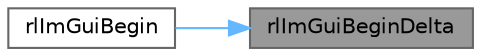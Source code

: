 digraph "rlImGuiBeginDelta"
{
 // LATEX_PDF_SIZE
  bgcolor="transparent";
  edge [fontname=Helvetica,fontsize=10,labelfontname=Helvetica,labelfontsize=10];
  node [fontname=Helvetica,fontsize=10,shape=box,height=0.2,width=0.4];
  rankdir="RL";
  Node1 [id="Node000001",label="rlImGuiBeginDelta",height=0.2,width=0.4,color="gray40", fillcolor="grey60", style="filled", fontcolor="black",tooltip="Starts a new ImGui Frame with a specified delta time."];
  Node1 -> Node2 [id="edge1_Node000001_Node000002",dir="back",color="steelblue1",style="solid",tooltip=" "];
  Node2 [id="Node000002",label="rlImGuiBegin",height=0.2,width=0.4,color="grey40", fillcolor="white", style="filled",URL="$rl_im_gui_8cpp.html#a7dcb4320577baa0e3c61189ece20a953",tooltip="Starts a new ImGui Frame Calls ImGui_ImplRaylib_NewFrame, ImGui_ImplRaylib_ProcessEvents,..."];
}
